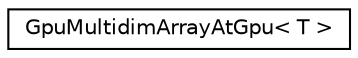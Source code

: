 digraph "Graphical Class Hierarchy"
{
  edge [fontname="Helvetica",fontsize="10",labelfontname="Helvetica",labelfontsize="10"];
  node [fontname="Helvetica",fontsize="10",shape=record];
  rankdir="LR";
  Node0 [label="GpuMultidimArrayAtGpu\< T \>",height=0.2,width=0.4,color="black", fillcolor="white", style="filled",URL="$classGpuMultidimArrayAtGpu.html"];
}

